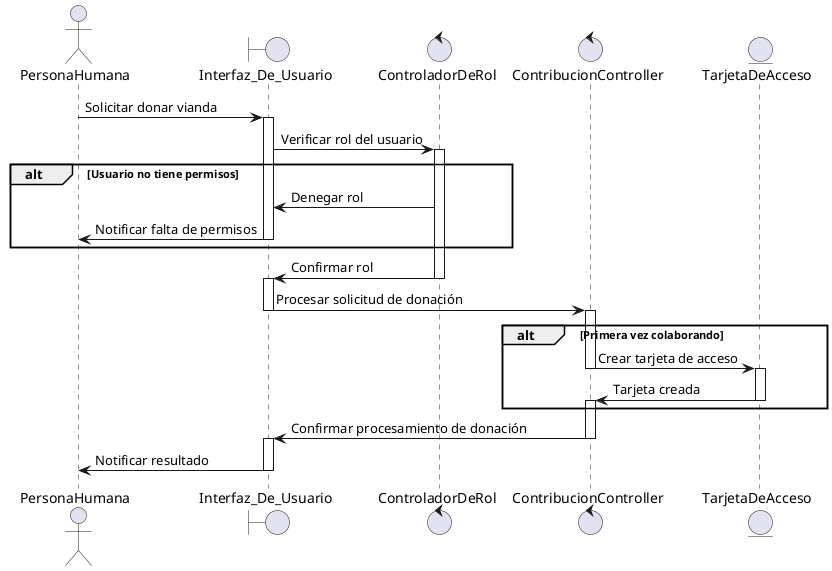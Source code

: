 @startuml
actor PersonaHumana
boundary Interfaz_De_Usuario
control ControladorDeRol
control ContribucionController
entity TarjetaDeAcceso

PersonaHumana -> Interfaz_De_Usuario: Solicitar donar vianda
activate Interfaz_De_Usuario
Interfaz_De_Usuario -> ControladorDeRol: Verificar rol del usuario
activate ControladorDeRol

alt Usuario no tiene permisos
    ControladorDeRol -> Interfaz_De_Usuario: Denegar rol
    Interfaz_De_Usuario -> PersonaHumana: Notificar falta de permisos
    deactivate Interfaz_De_Usuario
end
    ControladorDeRol -> Interfaz_De_Usuario: Confirmar rol
    deactivate ControladorDeRol
    activate Interfaz_De_Usuario

    Interfaz_De_Usuario -> ContribucionController: Procesar solicitud de donación
    deactivate Interfaz_De_Usuario
    activate ContribucionController

    alt Primera vez colaborando
        ContribucionController -> TarjetaDeAcceso: Crear tarjeta de acceso
        deactivate ContribucionController
        activate TarjetaDeAcceso
        TarjetaDeAcceso -> ContribucionController: Tarjeta creada
        deactivate TarjetaDeAcceso
        activate ContribucionController
    end

    ContribucionController -> Interfaz_De_Usuario: Confirmar procesamiento de donación
    deactivate ContribucionController
    activate Interfaz_De_Usuario
    Interfaz_De_Usuario -> PersonaHumana: Notificar resultado
    deactivate Interfaz_De_Usuario


@enduml
